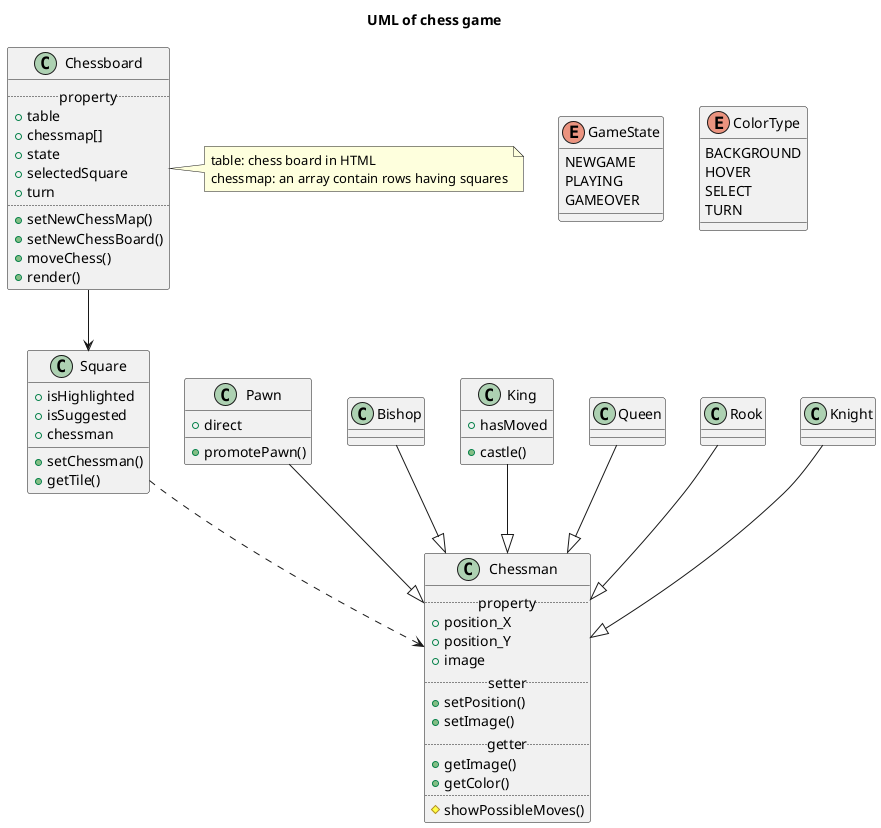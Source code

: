 @startuml Application use cases diagram
skinparam actorStyle awesome
title UML of chess game

enum GameState{
    NEWGAME
    PLAYING
    GAMEOVER
}

enum ColorType{
    BACKGROUND
    HOVER
    SELECT
    TURN
}

class Chessboard{
    ..property..
    + table
    + chessmap[]
    + state
    + selectedSquare
    + turn
    ..
    + setNewChessMap()
    + setNewChessBoard()
    + moveChess()
    + render()
}
note right of Chessboard
    table: chess board in HTML
    chessmap: an array contain rows having squares
end note

class Square{
    + isHighlighted
    + isSuggested
    + chessman

    + setChessman()
    + getTile()

}

class Chessman{
    ..property..
    + position_X
    + position_Y
    + image
    ..setter..
    + setPosition()
    + setImage()
    ..getter..
    + getImage()
    + getColor()
    ..
    # showPossibleMoves()
}

class Pawn{
    + direct
    + promotePawn()
}

class Bishop{

}

class King{
    + hasMoved

    +castle()
}

class Queen{

}

class Rook{

}

class Knight{

}




Pawn --|> Chessman
Bishop --|> Chessman
King --|> Chessman
Queen --|> Chessman
Rook --|> Chessman
Knight --|> Chessman


Chessboard --> Square
Square ..> Chessman





